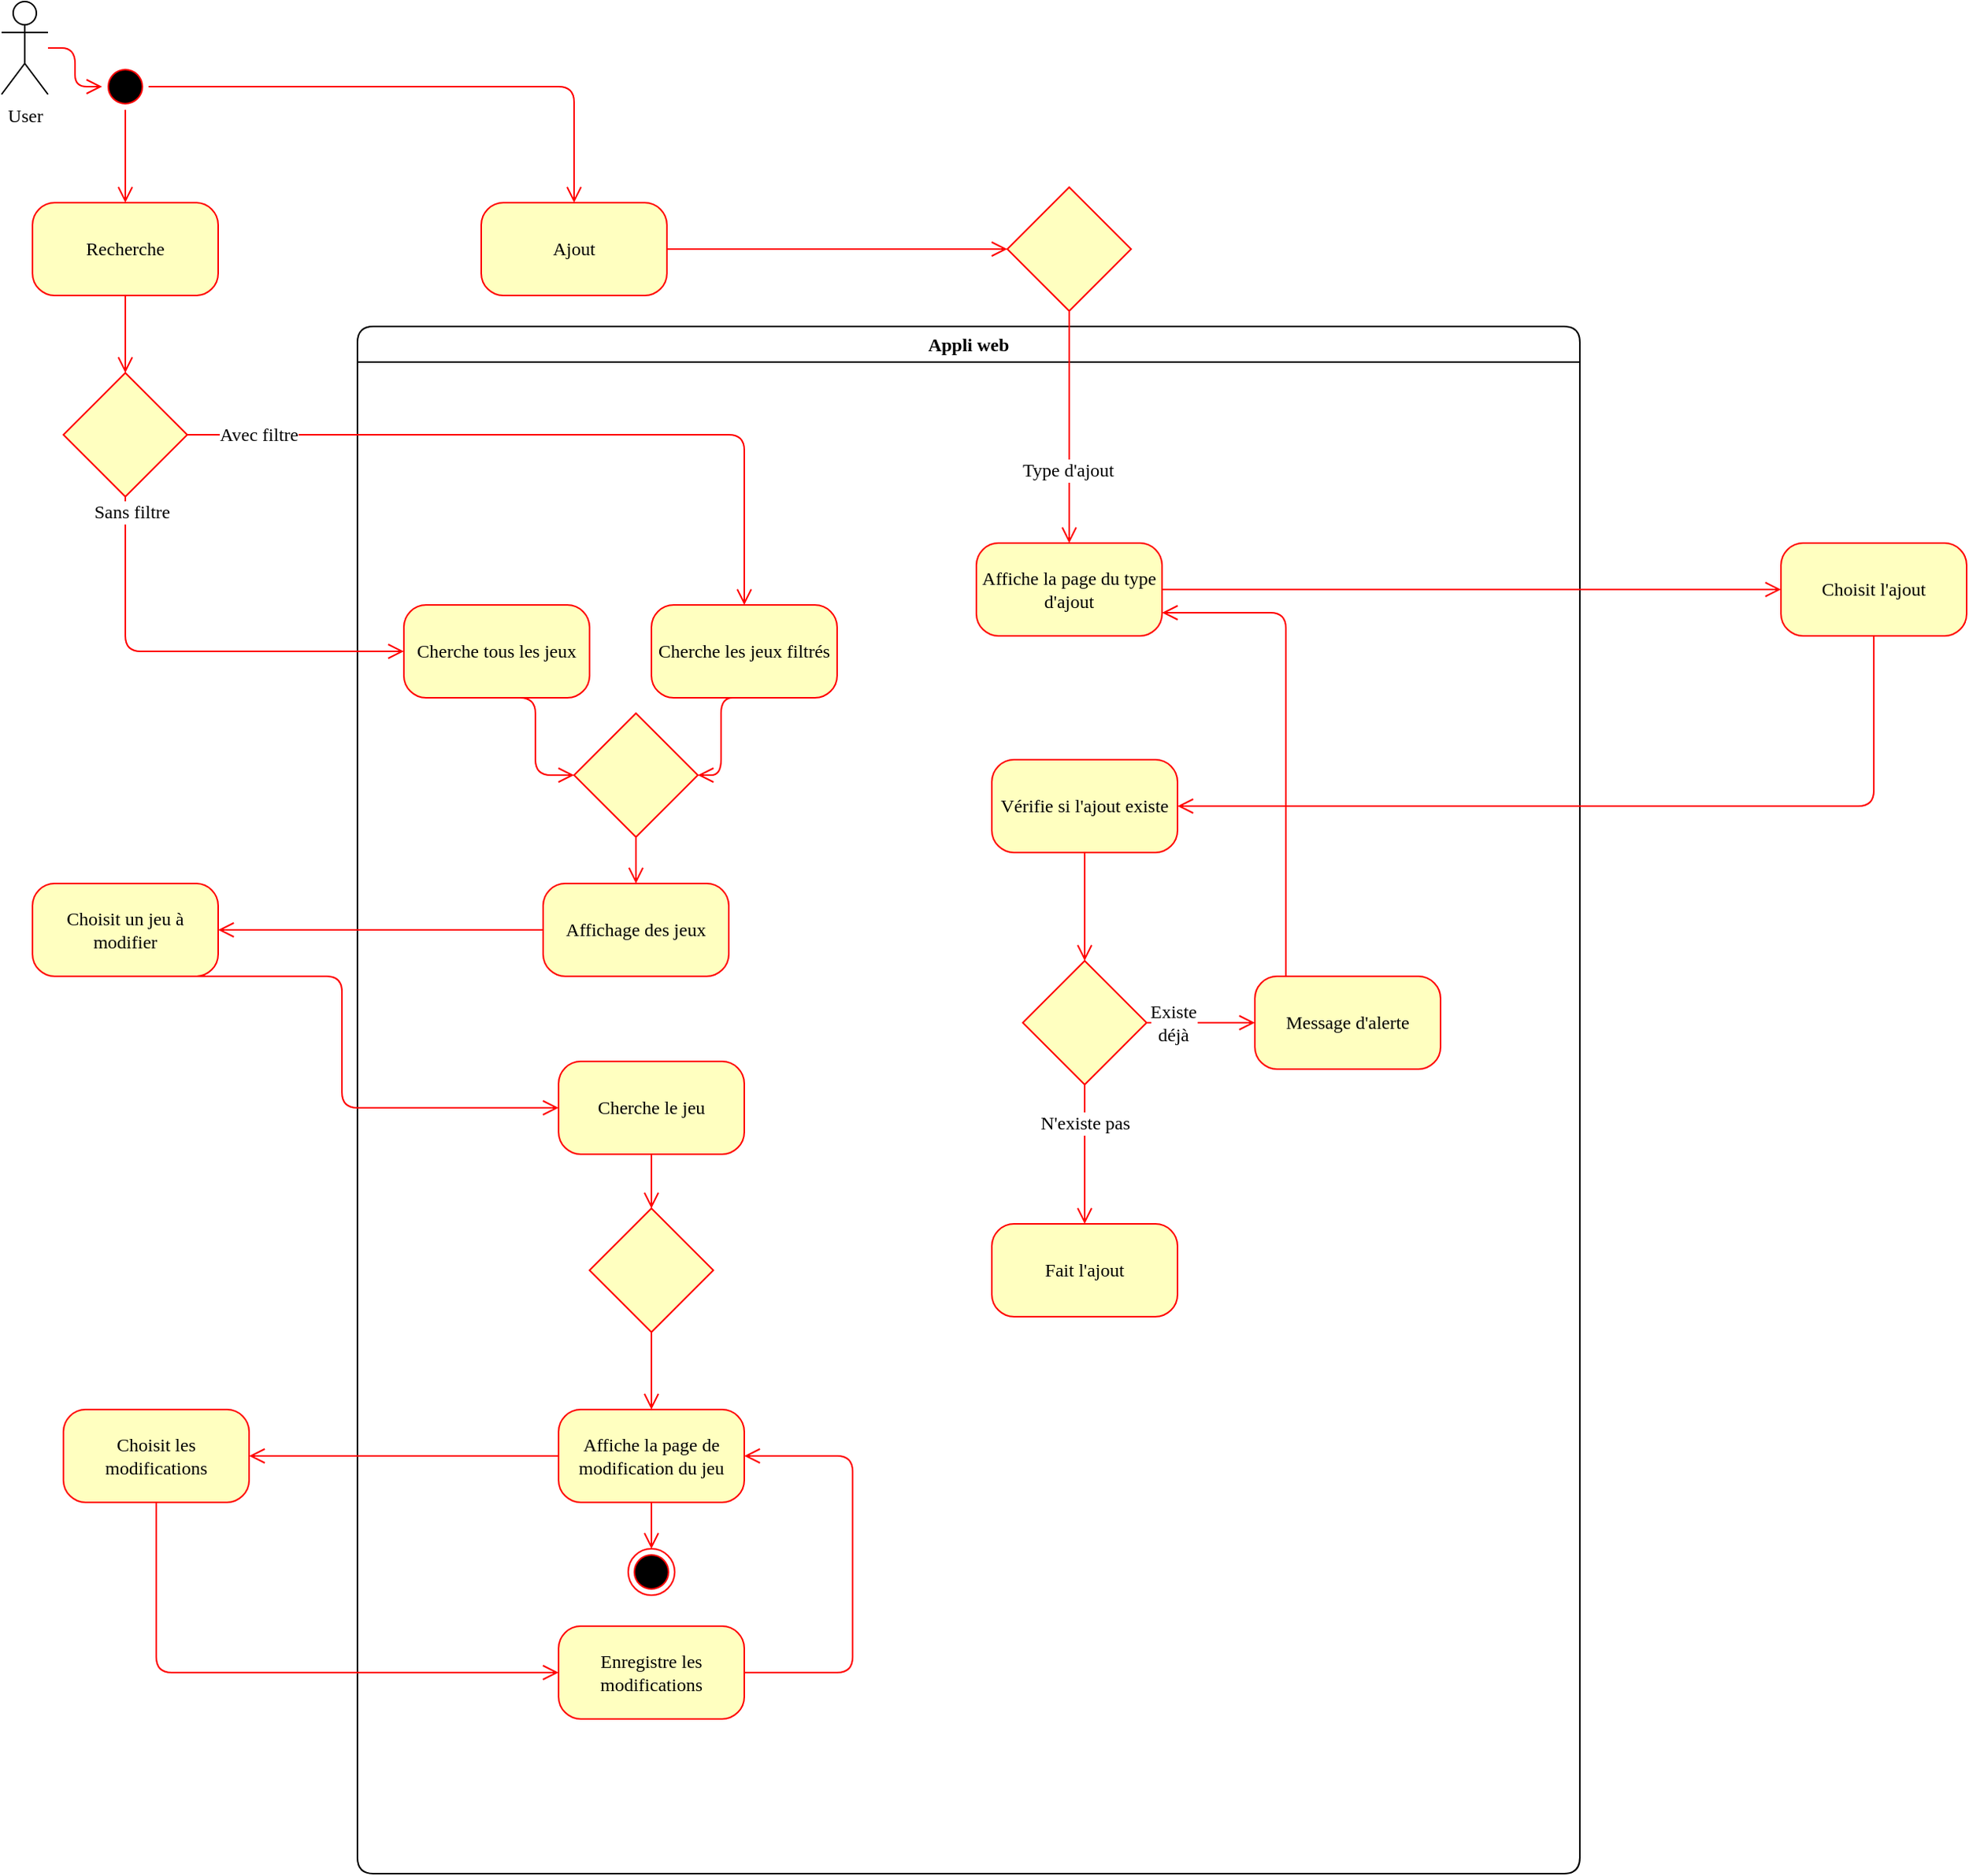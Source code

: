 <mxfile version="20.2.0" type="github">
  <diagram name="Page-1" id="58cdce13-f638-feb5-8d6f-7d28b1aa9fa0">
    <mxGraphModel dx="1483" dy="1604" grid="1" gridSize="10" guides="1" tooltips="1" connect="1" arrows="1" fold="1" page="1" pageScale="1" pageWidth="1100" pageHeight="850" background="none" math="0" shadow="0">
      <root>
        <mxCell id="0" />
        <mxCell id="1" parent="0" />
        <mxCell id="n5EENzQxj84cjImb0H1i-2" style="edgeStyle=elbowEdgeStyle;shape=connector;rounded=1;orthogonalLoop=1;jettySize=auto;html=1;entryX=0.5;entryY=0;entryDx=0;entryDy=0;labelBackgroundColor=none;fontFamily=Verdana;fontSize=12;fontColor=default;endArrow=open;endSize=8;strokeColor=#ff0000;" edge="1" parent="1" source="382b91b5511bd0f7-1" target="n5EENzQxj84cjImb0H1i-1">
          <mxGeometry relative="1" as="geometry">
            <Array as="points">
              <mxPoint x="540" y="-190" />
              <mxPoint x="430" y="-230" />
            </Array>
          </mxGeometry>
        </mxCell>
        <mxCell id="382b91b5511bd0f7-1" value="" style="ellipse;html=1;shape=startState;fillColor=#000000;strokeColor=#ff0000;rounded=1;shadow=0;comic=0;labelBackgroundColor=none;fontFamily=Verdana;fontSize=12;fontColor=#000000;align=center;direction=south;" parent="1" vertex="1">
          <mxGeometry x="235" y="-240" width="30" height="30" as="geometry" />
        </mxCell>
        <mxCell id="h1i1fMUlBGNaVs3A6D3q-11" style="edgeStyle=elbowEdgeStyle;shape=connector;rounded=1;orthogonalLoop=1;jettySize=auto;html=1;exitX=0.5;exitY=1;exitDx=0;exitDy=0;entryX=0.5;entryY=0;entryDx=0;entryDy=0;labelBackgroundColor=none;fontFamily=Verdana;fontSize=12;fontColor=default;endArrow=open;endSize=8;strokeColor=#ff0000;" parent="1" source="382b91b5511bd0f7-6" target="h1i1fMUlBGNaVs3A6D3q-4" edge="1">
          <mxGeometry relative="1" as="geometry" />
        </mxCell>
        <mxCell id="382b91b5511bd0f7-6" value="Recherche" style="rounded=1;whiteSpace=wrap;html=1;arcSize=24;fillColor=#ffffc0;strokeColor=#ff0000;shadow=0;comic=0;labelBackgroundColor=none;fontFamily=Verdana;fontSize=12;fontColor=#000000;align=center;" parent="1" vertex="1">
          <mxGeometry x="190" y="-150" width="120" height="60" as="geometry" />
        </mxCell>
        <mxCell id="2a3bc250acf0617d-7" value="&lt;div&gt;Appli web&lt;/div&gt;" style="swimlane;whiteSpace=wrap;html=1;rounded=1;shadow=0;comic=0;labelBackgroundColor=none;strokeWidth=1;fontFamily=Verdana;fontSize=12;align=center;" parent="1" vertex="1">
          <mxGeometry x="400" y="-70" width="790" height="1000" as="geometry" />
        </mxCell>
        <mxCell id="h1i1fMUlBGNaVs3A6D3q-15" style="edgeStyle=elbowEdgeStyle;shape=connector;rounded=1;orthogonalLoop=1;jettySize=auto;html=1;exitX=0.5;exitY=1;exitDx=0;exitDy=0;entryX=0;entryY=0.5;entryDx=0;entryDy=0;labelBackgroundColor=none;fontFamily=Verdana;fontSize=12;fontColor=default;endArrow=open;endSize=8;strokeColor=#ff0000;" parent="2a3bc250acf0617d-7" source="382b91b5511bd0f7-8" target="h1i1fMUlBGNaVs3A6D3q-14" edge="1">
          <mxGeometry relative="1" as="geometry" />
        </mxCell>
        <mxCell id="382b91b5511bd0f7-8" value="Cherche tous les jeux" style="rounded=1;whiteSpace=wrap;html=1;arcSize=24;fillColor=#ffffc0;strokeColor=#ff0000;shadow=0;comic=0;labelBackgroundColor=none;fontFamily=Verdana;fontSize=12;fontColor=#000000;align=center;" parent="2a3bc250acf0617d-7" vertex="1">
          <mxGeometry x="30" y="180" width="120" height="60" as="geometry" />
        </mxCell>
        <mxCell id="24f968d109e7d6b4-3" value="" style="ellipse;html=1;shape=endState;fillColor=#000000;strokeColor=#ff0000;rounded=1;shadow=0;comic=0;labelBackgroundColor=none;fontFamily=Verdana;fontSize=12;fontColor=#000000;align=center;" parent="2a3bc250acf0617d-7" vertex="1">
          <mxGeometry x="175" y="790" width="30" height="30" as="geometry" />
        </mxCell>
        <mxCell id="3cde6dad864a17aa-1" value="Affichage des jeux" style="rounded=1;whiteSpace=wrap;html=1;arcSize=24;fillColor=#ffffc0;strokeColor=#ff0000;shadow=0;comic=0;labelBackgroundColor=none;fontFamily=Verdana;fontSize=12;fontColor=#000000;align=center;" parent="2a3bc250acf0617d-7" vertex="1">
          <mxGeometry x="120" y="360" width="120" height="60" as="geometry" />
        </mxCell>
        <mxCell id="3cde6dad864a17aa-2" value="Cherche le jeu" style="rounded=1;whiteSpace=wrap;html=1;arcSize=24;fillColor=#ffffc0;strokeColor=#ff0000;shadow=0;comic=0;labelBackgroundColor=none;fontFamily=Verdana;fontSize=12;fontColor=#000000;align=center;" parent="2a3bc250acf0617d-7" vertex="1">
          <mxGeometry x="130" y="475" width="120" height="60" as="geometry" />
        </mxCell>
        <mxCell id="h1i1fMUlBGNaVs3A6D3q-16" style="edgeStyle=elbowEdgeStyle;shape=connector;rounded=1;orthogonalLoop=1;jettySize=auto;html=1;exitX=0.5;exitY=1;exitDx=0;exitDy=0;entryX=1;entryY=0.5;entryDx=0;entryDy=0;labelBackgroundColor=none;fontFamily=Verdana;fontSize=12;fontColor=default;endArrow=open;endSize=8;strokeColor=#ff0000;" parent="2a3bc250acf0617d-7" source="h1i1fMUlBGNaVs3A6D3q-6" target="h1i1fMUlBGNaVs3A6D3q-14" edge="1">
          <mxGeometry relative="1" as="geometry" />
        </mxCell>
        <mxCell id="h1i1fMUlBGNaVs3A6D3q-6" value="Cherche les jeux filtrés" style="rounded=1;whiteSpace=wrap;html=1;arcSize=24;fillColor=#ffffc0;strokeColor=#ff0000;shadow=0;comic=0;labelBackgroundColor=none;fontFamily=Verdana;fontSize=12;fontColor=#000000;align=center;" parent="2a3bc250acf0617d-7" vertex="1">
          <mxGeometry x="190" y="180" width="120" height="60" as="geometry" />
        </mxCell>
        <mxCell id="h1i1fMUlBGNaVs3A6D3q-17" style="edgeStyle=elbowEdgeStyle;shape=connector;rounded=1;orthogonalLoop=1;jettySize=auto;html=1;exitX=0.5;exitY=1;exitDx=0;exitDy=0;entryX=0.5;entryY=0;entryDx=0;entryDy=0;labelBackgroundColor=none;fontFamily=Verdana;fontSize=12;fontColor=default;endArrow=open;endSize=8;strokeColor=#ff0000;" parent="2a3bc250acf0617d-7" source="h1i1fMUlBGNaVs3A6D3q-14" target="3cde6dad864a17aa-1" edge="1">
          <mxGeometry relative="1" as="geometry" />
        </mxCell>
        <mxCell id="h1i1fMUlBGNaVs3A6D3q-14" value="" style="rhombus;whiteSpace=wrap;html=1;strokeColor=#ff0000;fontFamily=Verdana;fillColor=#ffffc0;fontColor=#000000;rounded=0;arcSize=24;shadow=0;comic=0;labelBackgroundColor=none;" parent="2a3bc250acf0617d-7" vertex="1">
          <mxGeometry x="140" y="250" width="80" height="80" as="geometry" />
        </mxCell>
        <mxCell id="h1i1fMUlBGNaVs3A6D3q-37" value="" style="edgeStyle=elbowEdgeStyle;shape=connector;rounded=1;orthogonalLoop=1;jettySize=auto;html=1;labelBackgroundColor=none;fontFamily=Verdana;fontSize=12;fontColor=default;endArrow=open;endSize=8;strokeColor=#ff0000;" parent="2a3bc250acf0617d-7" source="h1i1fMUlBGNaVs3A6D3q-34" target="h1i1fMUlBGNaVs3A6D3q-36" edge="1">
          <mxGeometry relative="1" as="geometry" />
        </mxCell>
        <mxCell id="h1i1fMUlBGNaVs3A6D3q-34" value="" style="rhombus;whiteSpace=wrap;html=1;fontFamily=Verdana;fillColor=#ffffc0;strokeColor=#ff0000;fontColor=#000000;rounded=0;arcSize=24;shadow=0;comic=0;labelBackgroundColor=none;" parent="2a3bc250acf0617d-7" vertex="1">
          <mxGeometry x="150" y="570" width="80" height="80" as="geometry" />
        </mxCell>
        <mxCell id="h1i1fMUlBGNaVs3A6D3q-35" value="" style="edgeStyle=elbowEdgeStyle;shape=connector;rounded=1;orthogonalLoop=1;jettySize=auto;html=1;labelBackgroundColor=none;fontFamily=Verdana;fontSize=12;fontColor=default;endArrow=open;endSize=8;strokeColor=#ff0000;" parent="2a3bc250acf0617d-7" source="3cde6dad864a17aa-2" target="h1i1fMUlBGNaVs3A6D3q-34" edge="1">
          <mxGeometry relative="1" as="geometry" />
        </mxCell>
        <mxCell id="h1i1fMUlBGNaVs3A6D3q-45" style="edgeStyle=elbowEdgeStyle;shape=connector;rounded=1;orthogonalLoop=1;jettySize=auto;html=1;entryX=0.5;entryY=0;entryDx=0;entryDy=0;labelBackgroundColor=none;fontFamily=Verdana;fontSize=12;fontColor=default;endArrow=open;endSize=8;strokeColor=#ff0000;" parent="2a3bc250acf0617d-7" source="h1i1fMUlBGNaVs3A6D3q-36" target="24f968d109e7d6b4-3" edge="1">
          <mxGeometry relative="1" as="geometry" />
        </mxCell>
        <mxCell id="h1i1fMUlBGNaVs3A6D3q-36" value="Affiche la page de modification du jeu" style="whiteSpace=wrap;html=1;fontFamily=Verdana;fillColor=#ffffc0;strokeColor=#ff0000;fontColor=#000000;rounded=1;arcSize=24;shadow=0;comic=0;labelBackgroundColor=none;" parent="2a3bc250acf0617d-7" vertex="1">
          <mxGeometry x="130" y="700" width="120" height="60" as="geometry" />
        </mxCell>
        <mxCell id="h1i1fMUlBGNaVs3A6D3q-46" style="edgeStyle=elbowEdgeStyle;shape=connector;rounded=1;orthogonalLoop=1;jettySize=auto;html=1;entryX=1;entryY=0.5;entryDx=0;entryDy=0;labelBackgroundColor=none;fontFamily=Verdana;fontSize=12;fontColor=default;endArrow=open;endSize=8;strokeColor=#ff0000;" parent="2a3bc250acf0617d-7" source="h1i1fMUlBGNaVs3A6D3q-43" target="h1i1fMUlBGNaVs3A6D3q-36" edge="1">
          <mxGeometry relative="1" as="geometry">
            <Array as="points">
              <mxPoint x="320" y="790" />
            </Array>
          </mxGeometry>
        </mxCell>
        <mxCell id="h1i1fMUlBGNaVs3A6D3q-43" value="Enregistre les modifications" style="whiteSpace=wrap;html=1;fontFamily=Verdana;fillColor=#ffffc0;strokeColor=#ff0000;fontColor=#000000;rounded=1;arcSize=24;shadow=0;comic=0;labelBackgroundColor=none;" parent="2a3bc250acf0617d-7" vertex="1">
          <mxGeometry x="130" y="840" width="120" height="60" as="geometry" />
        </mxCell>
        <mxCell id="n5EENzQxj84cjImb0H1i-5" value="Affiche la page du type d&#39;ajout" style="whiteSpace=wrap;html=1;fontFamily=Verdana;fillColor=#ffffc0;strokeColor=#ff0000;fontColor=#000000;rounded=1;arcSize=24;shadow=0;comic=0;labelBackgroundColor=none;" vertex="1" parent="2a3bc250acf0617d-7">
          <mxGeometry x="400" y="140" width="120" height="60" as="geometry" />
        </mxCell>
        <mxCell id="n5EENzQxj84cjImb0H1i-13" value="" style="edgeStyle=elbowEdgeStyle;shape=connector;rounded=1;orthogonalLoop=1;jettySize=auto;html=1;labelBackgroundColor=none;fontFamily=Verdana;fontSize=12;fontColor=default;endArrow=open;endSize=8;strokeColor=#ff0000;" edge="1" parent="2a3bc250acf0617d-7" source="n5EENzQxj84cjImb0H1i-10" target="n5EENzQxj84cjImb0H1i-12">
          <mxGeometry relative="1" as="geometry" />
        </mxCell>
        <mxCell id="n5EENzQxj84cjImb0H1i-10" value="Vérifie si l&#39;ajout existe" style="whiteSpace=wrap;html=1;fontFamily=Verdana;fillColor=#ffffc0;strokeColor=#ff0000;fontColor=#000000;rounded=1;arcSize=24;shadow=0;comic=0;labelBackgroundColor=none;" vertex="1" parent="2a3bc250acf0617d-7">
          <mxGeometry x="410" y="280" width="120" height="60" as="geometry" />
        </mxCell>
        <mxCell id="n5EENzQxj84cjImb0H1i-21" value="" style="edgeStyle=elbowEdgeStyle;shape=connector;rounded=1;orthogonalLoop=1;jettySize=auto;html=1;labelBackgroundColor=none;fontFamily=Verdana;fontSize=12;fontColor=default;endArrow=open;endSize=8;strokeColor=#ff0000;" edge="1" parent="2a3bc250acf0617d-7" source="n5EENzQxj84cjImb0H1i-12" target="n5EENzQxj84cjImb0H1i-20">
          <mxGeometry relative="1" as="geometry" />
        </mxCell>
        <mxCell id="n5EENzQxj84cjImb0H1i-22" value="N&#39;existe pas" style="edgeLabel;html=1;align=center;verticalAlign=middle;resizable=0;points=[];fontSize=12;fontFamily=Verdana;fontColor=default;" vertex="1" connectable="0" parent="n5EENzQxj84cjImb0H1i-21">
          <mxGeometry x="-0.452" relative="1" as="geometry">
            <mxPoint as="offset" />
          </mxGeometry>
        </mxCell>
        <mxCell id="n5EENzQxj84cjImb0H1i-12" value="" style="rhombus;whiteSpace=wrap;html=1;fontFamily=Verdana;fillColor=#ffffc0;strokeColor=#ff0000;fontColor=#000000;rounded=0;arcSize=24;shadow=0;comic=0;labelBackgroundColor=none;" vertex="1" parent="2a3bc250acf0617d-7">
          <mxGeometry x="430" y="410" width="80" height="80" as="geometry" />
        </mxCell>
        <mxCell id="n5EENzQxj84cjImb0H1i-19" style="edgeStyle=elbowEdgeStyle;shape=connector;rounded=1;orthogonalLoop=1;jettySize=auto;html=1;entryX=1;entryY=0.75;entryDx=0;entryDy=0;labelBackgroundColor=none;fontFamily=Verdana;fontSize=12;fontColor=default;endArrow=open;endSize=8;strokeColor=#ff0000;" edge="1" parent="2a3bc250acf0617d-7" source="n5EENzQxj84cjImb0H1i-14" target="n5EENzQxj84cjImb0H1i-5">
          <mxGeometry relative="1" as="geometry">
            <Array as="points">
              <mxPoint x="600" y="320" />
            </Array>
          </mxGeometry>
        </mxCell>
        <mxCell id="n5EENzQxj84cjImb0H1i-14" value="Message d&#39;alerte" style="whiteSpace=wrap;html=1;fontFamily=Verdana;fillColor=#ffffc0;strokeColor=#ff0000;fontColor=#000000;rounded=1;arcSize=24;shadow=0;comic=0;labelBackgroundColor=none;" vertex="1" parent="2a3bc250acf0617d-7">
          <mxGeometry x="580" y="420" width="120" height="60" as="geometry" />
        </mxCell>
        <mxCell id="n5EENzQxj84cjImb0H1i-15" value="" style="edgeStyle=elbowEdgeStyle;shape=connector;rounded=1;orthogonalLoop=1;jettySize=auto;html=1;labelBackgroundColor=none;fontFamily=Verdana;fontSize=12;fontColor=default;endArrow=open;endSize=8;strokeColor=#ff0000;" edge="1" parent="2a3bc250acf0617d-7" source="n5EENzQxj84cjImb0H1i-12" target="n5EENzQxj84cjImb0H1i-14">
          <mxGeometry relative="1" as="geometry" />
        </mxCell>
        <mxCell id="n5EENzQxj84cjImb0H1i-16" value="&lt;div&gt;Existe&lt;/div&gt;&lt;div&gt;déjà&lt;br&gt;&lt;/div&gt;" style="edgeLabel;html=1;align=center;verticalAlign=middle;resizable=0;points=[];fontSize=12;fontFamily=Verdana;fontColor=default;" vertex="1" connectable="0" parent="n5EENzQxj84cjImb0H1i-15">
          <mxGeometry x="-0.514" relative="1" as="geometry">
            <mxPoint as="offset" />
          </mxGeometry>
        </mxCell>
        <mxCell id="n5EENzQxj84cjImb0H1i-20" value="Fait l&#39;ajout" style="whiteSpace=wrap;html=1;fontFamily=Verdana;fillColor=#ffffc0;strokeColor=#ff0000;fontColor=#000000;rounded=1;arcSize=24;shadow=0;comic=0;labelBackgroundColor=none;" vertex="1" parent="2a3bc250acf0617d-7">
          <mxGeometry x="410" y="580" width="120" height="60" as="geometry" />
        </mxCell>
        <mxCell id="2a3bc250acf0617d-9" style="edgeStyle=orthogonalEdgeStyle;html=1;labelBackgroundColor=none;endArrow=open;endSize=8;strokeColor=#ff0000;fontFamily=Verdana;fontSize=12;align=left;" parent="1" source="382b91b5511bd0f7-1" target="382b91b5511bd0f7-6" edge="1">
          <mxGeometry relative="1" as="geometry" />
        </mxCell>
        <mxCell id="h1i1fMUlBGNaVs3A6D3q-7" style="edgeStyle=orthogonalEdgeStyle;rounded=1;orthogonalLoop=1;jettySize=auto;html=1;exitX=0.5;exitY=1;exitDx=0;exitDy=0;entryX=0;entryY=0.5;entryDx=0;entryDy=0;labelBackgroundColor=none;endArrow=open;fontSize=12;fontFamily=Verdana;align=left;strokeColor=#ff0000;endSize=8;" parent="1" source="h1i1fMUlBGNaVs3A6D3q-4" target="382b91b5511bd0f7-8" edge="1">
          <mxGeometry relative="1" as="geometry">
            <mxPoint x="249.588" y="150" as="targetPoint" />
          </mxGeometry>
        </mxCell>
        <mxCell id="h1i1fMUlBGNaVs3A6D3q-9" value="&lt;div&gt;Sans filtre&lt;/div&gt;" style="edgeLabel;html=1;align=center;verticalAlign=middle;resizable=0;points=[];fontSize=12;fontFamily=Verdana;fontColor=default;" parent="h1i1fMUlBGNaVs3A6D3q-7" vertex="1" connectable="0">
          <mxGeometry x="0.243" y="-2" relative="1" as="geometry">
            <mxPoint x="-70" y="-92" as="offset" />
          </mxGeometry>
        </mxCell>
        <mxCell id="h1i1fMUlBGNaVs3A6D3q-8" style="edgeStyle=elbowEdgeStyle;shape=connector;rounded=1;orthogonalLoop=1;jettySize=auto;html=1;entryX=0.5;entryY=0;entryDx=0;entryDy=0;labelBackgroundColor=none;fontFamily=Verdana;fontSize=12;fontColor=default;endArrow=open;endSize=8;strokeColor=#ff0000;" parent="1" source="h1i1fMUlBGNaVs3A6D3q-4" target="h1i1fMUlBGNaVs3A6D3q-6" edge="1">
          <mxGeometry relative="1" as="geometry">
            <Array as="points">
              <mxPoint x="650" />
            </Array>
          </mxGeometry>
        </mxCell>
        <mxCell id="h1i1fMUlBGNaVs3A6D3q-10" value="&lt;div&gt;Avec filtre&lt;/div&gt;" style="edgeLabel;html=1;align=center;verticalAlign=middle;resizable=0;points=[];fontSize=12;fontFamily=Verdana;fontColor=default;" parent="h1i1fMUlBGNaVs3A6D3q-8" vertex="1" connectable="0">
          <mxGeometry x="-0.281" y="-2" relative="1" as="geometry">
            <mxPoint x="-123" y="-2" as="offset" />
          </mxGeometry>
        </mxCell>
        <mxCell id="h1i1fMUlBGNaVs3A6D3q-4" value="" style="rhombus;whiteSpace=wrap;html=1;strokeColor=#ff0000;fontFamily=Verdana;fillColor=#ffffc0;fontColor=#000000;rounded=0;arcSize=24;shadow=0;comic=0;labelBackgroundColor=none;" parent="1" vertex="1">
          <mxGeometry x="210" y="-40" width="80" height="80" as="geometry" />
        </mxCell>
        <mxCell id="h1i1fMUlBGNaVs3A6D3q-20" style="edgeStyle=elbowEdgeStyle;shape=connector;rounded=1;orthogonalLoop=1;jettySize=auto;html=1;exitX=0.5;exitY=1;exitDx=0;exitDy=0;labelBackgroundColor=none;fontFamily=Verdana;fontSize=12;fontColor=default;endArrow=open;endSize=8;strokeColor=#ff0000;entryX=0;entryY=0.5;entryDx=0;entryDy=0;" parent="1" source="h1i1fMUlBGNaVs3A6D3q-18" target="3cde6dad864a17aa-2" edge="1">
          <mxGeometry relative="1" as="geometry">
            <mxPoint x="249.588" y="440" as="targetPoint" />
          </mxGeometry>
        </mxCell>
        <mxCell id="h1i1fMUlBGNaVs3A6D3q-18" value="Choisit un jeu à modifier" style="rounded=1;whiteSpace=wrap;html=1;arcSize=24;fillColor=#ffffc0;strokeColor=#ff0000;shadow=0;comic=0;labelBackgroundColor=none;fontFamily=Verdana;fontSize=12;fontColor=#000000;align=center;" parent="1" vertex="1">
          <mxGeometry x="190" y="290" width="120" height="60" as="geometry" />
        </mxCell>
        <mxCell id="h1i1fMUlBGNaVs3A6D3q-19" style="edgeStyle=elbowEdgeStyle;shape=connector;rounded=1;orthogonalLoop=1;jettySize=auto;html=1;exitX=0;exitY=0.5;exitDx=0;exitDy=0;entryX=1;entryY=0.5;entryDx=0;entryDy=0;labelBackgroundColor=none;fontFamily=Verdana;fontSize=12;fontColor=default;endArrow=open;endSize=8;strokeColor=#ff0000;" parent="1" source="3cde6dad864a17aa-1" target="h1i1fMUlBGNaVs3A6D3q-18" edge="1">
          <mxGeometry relative="1" as="geometry" />
        </mxCell>
        <mxCell id="h1i1fMUlBGNaVs3A6D3q-25" style="edgeStyle=elbowEdgeStyle;shape=connector;rounded=1;orthogonalLoop=1;jettySize=auto;html=1;entryX=0.5;entryY=1;entryDx=0;entryDy=0;labelBackgroundColor=none;fontFamily=Verdana;fontSize=12;fontColor=default;endArrow=open;endSize=8;strokeColor=#ff0000;" parent="1" source="h1i1fMUlBGNaVs3A6D3q-24" target="382b91b5511bd0f7-1" edge="1">
          <mxGeometry relative="1" as="geometry" />
        </mxCell>
        <mxCell id="h1i1fMUlBGNaVs3A6D3q-24" value="User" style="shape=umlActor;verticalLabelPosition=bottom;verticalAlign=top;html=1;outlineConnect=0;rounded=0;fontFamily=Verdana;fontSize=12;fontColor=default;strokeColor=default;" parent="1" vertex="1">
          <mxGeometry x="170" y="-280" width="30" height="60" as="geometry" />
        </mxCell>
        <mxCell id="h1i1fMUlBGNaVs3A6D3q-44" value="" style="edgeStyle=elbowEdgeStyle;shape=connector;rounded=1;orthogonalLoop=1;jettySize=auto;html=1;labelBackgroundColor=none;fontFamily=Verdana;fontSize=12;fontColor=default;endArrow=open;endSize=8;strokeColor=#ff0000;" parent="1" source="h1i1fMUlBGNaVs3A6D3q-41" target="h1i1fMUlBGNaVs3A6D3q-43" edge="1">
          <mxGeometry relative="1" as="geometry">
            <Array as="points">
              <mxPoint x="270" y="800" />
              <mxPoint x="270" y="780" />
            </Array>
          </mxGeometry>
        </mxCell>
        <mxCell id="h1i1fMUlBGNaVs3A6D3q-41" value="Choisit les modifications" style="whiteSpace=wrap;html=1;fontFamily=Verdana;fillColor=#ffffc0;strokeColor=#ff0000;fontColor=#000000;rounded=1;arcSize=24;shadow=0;comic=0;labelBackgroundColor=none;" parent="1" vertex="1">
          <mxGeometry x="210" y="630" width="120" height="60" as="geometry" />
        </mxCell>
        <mxCell id="h1i1fMUlBGNaVs3A6D3q-42" value="" style="edgeStyle=elbowEdgeStyle;shape=connector;rounded=1;orthogonalLoop=1;jettySize=auto;html=1;labelBackgroundColor=none;fontFamily=Verdana;fontSize=12;fontColor=default;endArrow=open;endSize=8;strokeColor=#ff0000;" parent="1" source="h1i1fMUlBGNaVs3A6D3q-36" target="h1i1fMUlBGNaVs3A6D3q-41" edge="1">
          <mxGeometry relative="1" as="geometry" />
        </mxCell>
        <mxCell id="n5EENzQxj84cjImb0H1i-4" value="" style="edgeStyle=elbowEdgeStyle;shape=connector;rounded=1;orthogonalLoop=1;jettySize=auto;html=1;labelBackgroundColor=none;fontFamily=Verdana;fontSize=12;fontColor=default;endArrow=open;endSize=8;strokeColor=#ff0000;" edge="1" parent="1" source="n5EENzQxj84cjImb0H1i-1" target="n5EENzQxj84cjImb0H1i-3">
          <mxGeometry relative="1" as="geometry" />
        </mxCell>
        <mxCell id="n5EENzQxj84cjImb0H1i-1" value="&lt;div&gt;Ajout&lt;/div&gt;" style="rounded=1;whiteSpace=wrap;html=1;arcSize=24;fillColor=#ffffc0;strokeColor=#ff0000;shadow=0;comic=0;labelBackgroundColor=none;fontFamily=Verdana;fontSize=12;fontColor=#000000;align=center;" vertex="1" parent="1">
          <mxGeometry x="480" y="-150" width="120" height="60" as="geometry" />
        </mxCell>
        <mxCell id="n5EENzQxj84cjImb0H1i-6" value="" style="edgeStyle=elbowEdgeStyle;shape=connector;rounded=1;orthogonalLoop=1;jettySize=auto;html=1;labelBackgroundColor=none;fontFamily=Verdana;fontSize=12;fontColor=default;endArrow=open;endSize=8;strokeColor=#ff0000;" edge="1" parent="1" source="n5EENzQxj84cjImb0H1i-3" target="n5EENzQxj84cjImb0H1i-5">
          <mxGeometry relative="1" as="geometry" />
        </mxCell>
        <mxCell id="n5EENzQxj84cjImb0H1i-7" value="Type d&#39;ajout" style="edgeLabel;html=1;align=center;verticalAlign=middle;resizable=0;points=[];fontSize=12;fontFamily=Verdana;fontColor=default;" vertex="1" connectable="0" parent="n5EENzQxj84cjImb0H1i-6">
          <mxGeometry x="0.353" y="-1" relative="1" as="geometry">
            <mxPoint y="1" as="offset" />
          </mxGeometry>
        </mxCell>
        <mxCell id="n5EENzQxj84cjImb0H1i-3" value="" style="rhombus;whiteSpace=wrap;html=1;fontFamily=Verdana;fillColor=#ffffc0;strokeColor=#ff0000;fontColor=#000000;rounded=0;arcSize=24;shadow=0;comic=0;labelBackgroundColor=none;" vertex="1" parent="1">
          <mxGeometry x="820" y="-160" width="80" height="80" as="geometry" />
        </mxCell>
        <mxCell id="n5EENzQxj84cjImb0H1i-11" value="" style="edgeStyle=elbowEdgeStyle;shape=connector;rounded=1;orthogonalLoop=1;jettySize=auto;html=1;labelBackgroundColor=none;fontFamily=Verdana;fontSize=12;fontColor=default;endArrow=open;endSize=8;strokeColor=#ff0000;" edge="1" parent="1" source="n5EENzQxj84cjImb0H1i-8" target="n5EENzQxj84cjImb0H1i-10">
          <mxGeometry relative="1" as="geometry">
            <Array as="points">
              <mxPoint x="1380" y="240" />
            </Array>
          </mxGeometry>
        </mxCell>
        <mxCell id="n5EENzQxj84cjImb0H1i-8" value="Choisit l&#39;ajout" style="whiteSpace=wrap;html=1;fontFamily=Verdana;fillColor=#ffffc0;strokeColor=#ff0000;fontColor=#000000;rounded=1;arcSize=24;shadow=0;comic=0;labelBackgroundColor=none;" vertex="1" parent="1">
          <mxGeometry x="1320" y="70" width="120" height="60" as="geometry" />
        </mxCell>
        <mxCell id="n5EENzQxj84cjImb0H1i-9" value="" style="edgeStyle=elbowEdgeStyle;shape=connector;rounded=1;orthogonalLoop=1;jettySize=auto;html=1;labelBackgroundColor=none;fontFamily=Verdana;fontSize=12;fontColor=default;endArrow=open;endSize=8;strokeColor=#ff0000;" edge="1" parent="1" source="n5EENzQxj84cjImb0H1i-5" target="n5EENzQxj84cjImb0H1i-8">
          <mxGeometry relative="1" as="geometry" />
        </mxCell>
      </root>
    </mxGraphModel>
  </diagram>
</mxfile>
